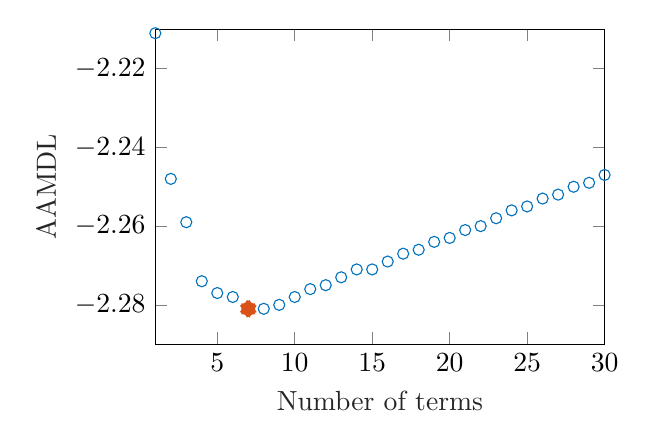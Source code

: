 % This file was created by matlab2tikz.
%
\definecolor{mycolor1}{rgb}{0.0,0.447,0.741}%
\definecolor{mycolor2}{rgb}{0.85,0.325,0.098}%
%
\begin{tikzpicture}

\begin{axis}[%
width=5.706cm,
height=4cm,
at={(0cm,0cm)},
scale only axis,
xmin=1,
xmax=30,
xlabel style={font=\color{white!15!black}},
xlabel={Number of terms},
ymin=-2.29,
ymax=-2.21,
ylabel style={font=\color{white!15!black}},
ylabel={AAMDL},
axis background/.style={fill=white}
]
\addplot [color=mycolor1, draw=none, mark=o, mark options={solid, mycolor1}, forget plot]
  table[row sep=crcr]{%
1	-2.211\\
2	-2.248\\
3	-2.259\\
4	-2.274\\
5	-2.277\\
6	-2.278\\
7	-2.281\\
8	-2.281\\
9	-2.28\\
10	-2.278\\
11	-2.276\\
12	-2.275\\
13	-2.273\\
14	-2.271\\
15	-2.271\\
16	-2.269\\
17	-2.267\\
18	-2.266\\
19	-2.264\\
20	-2.263\\
21	-2.261\\
22	-2.26\\
23	-2.258\\
24	-2.256\\
25	-2.255\\
26	-2.253\\
27	-2.252\\
28	-2.25\\
29	-2.249\\
30	-2.247\\
};
\addplot [color=mycolor2, line width=5.0pt, draw=none, mark=asterisk, mark options={solid, mycolor2}, forget plot]
  table[row sep=crcr]{%
7	-2.281\\
};
\end{axis}
\end{tikzpicture}%